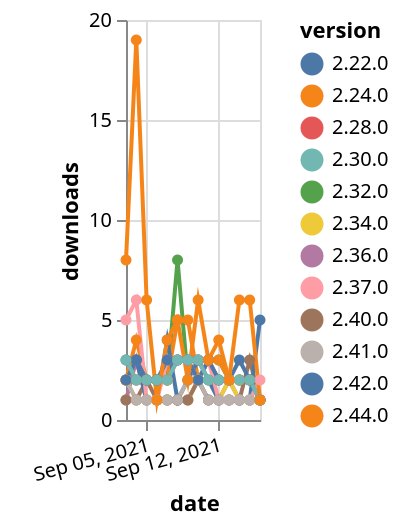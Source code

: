 {"$schema": "https://vega.github.io/schema/vega-lite/v5.json", "description": "A simple bar chart with embedded data.", "data": {"values": [{"date": "2021-09-03", "total": 387, "delta": 1, "version": "2.36.0"}, {"date": "2021-09-04", "total": 390, "delta": 3, "version": "2.36.0"}, {"date": "2021-09-05", "total": 391, "delta": 1, "version": "2.36.0"}, {"date": "2021-09-06", "total": 392, "delta": 1, "version": "2.36.0"}, {"date": "2021-09-07", "total": 393, "delta": 1, "version": "2.36.0"}, {"date": "2021-09-08", "total": 394, "delta": 1, "version": "2.36.0"}, {"date": "2021-09-09", "total": 395, "delta": 1, "version": "2.36.0"}, {"date": "2021-09-10", "total": 397, "delta": 2, "version": "2.36.0"}, {"date": "2021-09-11", "total": 398, "delta": 1, "version": "2.36.0"}, {"date": "2021-09-12", "total": 399, "delta": 1, "version": "2.36.0"}, {"date": "2021-09-13", "total": 401, "delta": 2, "version": "2.36.0"}, {"date": "2021-09-14", "total": 402, "delta": 1, "version": "2.36.0"}, {"date": "2021-09-15", "total": 403, "delta": 1, "version": "2.36.0"}, {"date": "2021-09-16", "total": 404, "delta": 1, "version": "2.36.0"}, {"date": "2021-09-03", "total": 2900, "delta": 2, "version": "2.32.0"}, {"date": "2021-09-04", "total": 2902, "delta": 2, "version": "2.32.0"}, {"date": "2021-09-05", "total": 2904, "delta": 2, "version": "2.32.0"}, {"date": "2021-09-06", "total": 2906, "delta": 2, "version": "2.32.0"}, {"date": "2021-09-07", "total": 2908, "delta": 2, "version": "2.32.0"}, {"date": "2021-09-08", "total": 2916, "delta": 8, "version": "2.32.0"}, {"date": "2021-09-09", "total": 2918, "delta": 2, "version": "2.32.0"}, {"date": "2021-09-10", "total": 2920, "delta": 2, "version": "2.32.0"}, {"date": "2021-09-11", "total": 2923, "delta": 3, "version": "2.32.0"}, {"date": "2021-09-12", "total": 2926, "delta": 3, "version": "2.32.0"}, {"date": "2021-09-13", "total": 2928, "delta": 2, "version": "2.32.0"}, {"date": "2021-09-14", "total": 2930, "delta": 2, "version": "2.32.0"}, {"date": "2021-09-15", "total": 2932, "delta": 2, "version": "2.32.0"}, {"date": "2021-09-16", "total": 2933, "delta": 1, "version": "2.32.0"}, {"date": "2021-09-03", "total": 2714, "delta": 2, "version": "2.28.0"}, {"date": "2021-09-04", "total": 2716, "delta": 2, "version": "2.28.0"}, {"date": "2021-09-05", "total": 2718, "delta": 2, "version": "2.28.0"}, {"date": "2021-09-06", "total": 2720, "delta": 2, "version": "2.28.0"}, {"date": "2021-09-07", "total": 2722, "delta": 2, "version": "2.28.0"}, {"date": "2021-09-08", "total": 2725, "delta": 3, "version": "2.28.0"}, {"date": "2021-09-09", "total": 2728, "delta": 3, "version": "2.28.0"}, {"date": "2021-09-10", "total": 2731, "delta": 3, "version": "2.28.0"}, {"date": "2021-09-11", "total": 2734, "delta": 3, "version": "2.28.0"}, {"date": "2021-09-12", "total": 2736, "delta": 2, "version": "2.28.0"}, {"date": "2021-09-13", "total": 2738, "delta": 2, "version": "2.28.0"}, {"date": "2021-09-14", "total": 2740, "delta": 2, "version": "2.28.0"}, {"date": "2021-09-15", "total": 2742, "delta": 2, "version": "2.28.0"}, {"date": "2021-09-16", "total": 2743, "delta": 1, "version": "2.28.0"}, {"date": "2021-09-03", "total": 797, "delta": 2, "version": "2.34.0"}, {"date": "2021-09-04", "total": 798, "delta": 1, "version": "2.34.0"}, {"date": "2021-09-05", "total": 799, "delta": 1, "version": "2.34.0"}, {"date": "2021-09-06", "total": 800, "delta": 1, "version": "2.34.0"}, {"date": "2021-09-07", "total": 801, "delta": 1, "version": "2.34.0"}, {"date": "2021-09-08", "total": 802, "delta": 1, "version": "2.34.0"}, {"date": "2021-09-09", "total": 803, "delta": 1, "version": "2.34.0"}, {"date": "2021-09-10", "total": 805, "delta": 2, "version": "2.34.0"}, {"date": "2021-09-11", "total": 807, "delta": 2, "version": "2.34.0"}, {"date": "2021-09-12", "total": 808, "delta": 1, "version": "2.34.0"}, {"date": "2021-09-13", "total": 810, "delta": 2, "version": "2.34.0"}, {"date": "2021-09-14", "total": 811, "delta": 1, "version": "2.34.0"}, {"date": "2021-09-15", "total": 812, "delta": 1, "version": "2.34.0"}, {"date": "2021-09-16", "total": 813, "delta": 1, "version": "2.34.0"}, {"date": "2021-09-03", "total": 311, "delta": 1, "version": "2.40.0"}, {"date": "2021-09-04", "total": 312, "delta": 1, "version": "2.40.0"}, {"date": "2021-09-05", "total": 314, "delta": 2, "version": "2.40.0"}, {"date": "2021-09-06", "total": 315, "delta": 1, "version": "2.40.0"}, {"date": "2021-09-07", "total": 316, "delta": 1, "version": "2.40.0"}, {"date": "2021-09-08", "total": 317, "delta": 1, "version": "2.40.0"}, {"date": "2021-09-09", "total": 318, "delta": 1, "version": "2.40.0"}, {"date": "2021-09-10", "total": 320, "delta": 2, "version": "2.40.0"}, {"date": "2021-09-11", "total": 321, "delta": 1, "version": "2.40.0"}, {"date": "2021-09-12", "total": 322, "delta": 1, "version": "2.40.0"}, {"date": "2021-09-13", "total": 323, "delta": 1, "version": "2.40.0"}, {"date": "2021-09-14", "total": 324, "delta": 1, "version": "2.40.0"}, {"date": "2021-09-15", "total": 327, "delta": 3, "version": "2.40.0"}, {"date": "2021-09-16", "total": 328, "delta": 1, "version": "2.40.0"}, {"date": "2021-09-03", "total": 4850, "delta": 2, "version": "2.24.0"}, {"date": "2021-09-04", "total": 4854, "delta": 4, "version": "2.24.0"}, {"date": "2021-09-05", "total": 4856, "delta": 2, "version": "2.24.0"}, {"date": "2021-09-06", "total": 4858, "delta": 2, "version": "2.24.0"}, {"date": "2021-09-07", "total": 4860, "delta": 2, "version": "2.24.0"}, {"date": "2021-09-08", "total": 4865, "delta": 5, "version": "2.24.0"}, {"date": "2021-09-09", "total": 4870, "delta": 5, "version": "2.24.0"}, {"date": "2021-09-10", "total": 4872, "delta": 2, "version": "2.24.0"}, {"date": "2021-09-11", "total": 4875, "delta": 3, "version": "2.24.0"}, {"date": "2021-09-12", "total": 4879, "delta": 4, "version": "2.24.0"}, {"date": "2021-09-13", "total": 4881, "delta": 2, "version": "2.24.0"}, {"date": "2021-09-14", "total": 4883, "delta": 2, "version": "2.24.0"}, {"date": "2021-09-15", "total": 4885, "delta": 2, "version": "2.24.0"}, {"date": "2021-09-16", "total": 4886, "delta": 1, "version": "2.24.0"}, {"date": "2021-09-03", "total": 570, "delta": 3, "version": "2.42.0"}, {"date": "2021-09-04", "total": 573, "delta": 3, "version": "2.42.0"}, {"date": "2021-09-05", "total": 574, "delta": 1, "version": "2.42.0"}, {"date": "2021-09-06", "total": 575, "delta": 1, "version": "2.42.0"}, {"date": "2021-09-07", "total": 579, "delta": 4, "version": "2.42.0"}, {"date": "2021-09-08", "total": 580, "delta": 1, "version": "2.42.0"}, {"date": "2021-09-09", "total": 582, "delta": 2, "version": "2.42.0"}, {"date": "2021-09-10", "total": 585, "delta": 3, "version": "2.42.0"}, {"date": "2021-09-11", "total": 587, "delta": 2, "version": "2.42.0"}, {"date": "2021-09-12", "total": 588, "delta": 1, "version": "2.42.0"}, {"date": "2021-09-13", "total": 589, "delta": 1, "version": "2.42.0"}, {"date": "2021-09-14", "total": 590, "delta": 1, "version": "2.42.0"}, {"date": "2021-09-15", "total": 591, "delta": 1, "version": "2.42.0"}, {"date": "2021-09-16", "total": 596, "delta": 5, "version": "2.42.0"}, {"date": "2021-09-03", "total": 877, "delta": 5, "version": "2.37.0"}, {"date": "2021-09-04", "total": 883, "delta": 6, "version": "2.37.0"}, {"date": "2021-09-05", "total": 884, "delta": 1, "version": "2.37.0"}, {"date": "2021-09-06", "total": 885, "delta": 1, "version": "2.37.0"}, {"date": "2021-09-07", "total": 888, "delta": 3, "version": "2.37.0"}, {"date": "2021-09-08", "total": 891, "delta": 3, "version": "2.37.0"}, {"date": "2021-09-09", "total": 894, "delta": 3, "version": "2.37.0"}, {"date": "2021-09-10", "total": 896, "delta": 2, "version": "2.37.0"}, {"date": "2021-09-11", "total": 899, "delta": 3, "version": "2.37.0"}, {"date": "2021-09-12", "total": 900, "delta": 1, "version": "2.37.0"}, {"date": "2021-09-13", "total": 901, "delta": 1, "version": "2.37.0"}, {"date": "2021-09-14", "total": 902, "delta": 1, "version": "2.37.0"}, {"date": "2021-09-15", "total": 903, "delta": 1, "version": "2.37.0"}, {"date": "2021-09-16", "total": 905, "delta": 2, "version": "2.37.0"}, {"date": "2021-09-03", "total": 320, "delta": 2, "version": "2.41.0"}, {"date": "2021-09-04", "total": 321, "delta": 1, "version": "2.41.0"}, {"date": "2021-09-05", "total": 322, "delta": 1, "version": "2.41.0"}, {"date": "2021-09-06", "total": 323, "delta": 1, "version": "2.41.0"}, {"date": "2021-09-07", "total": 324, "delta": 1, "version": "2.41.0"}, {"date": "2021-09-08", "total": 325, "delta": 1, "version": "2.41.0"}, {"date": "2021-09-09", "total": 327, "delta": 2, "version": "2.41.0"}, {"date": "2021-09-10", "total": 329, "delta": 2, "version": "2.41.0"}, {"date": "2021-09-11", "total": 330, "delta": 1, "version": "2.41.0"}, {"date": "2021-09-12", "total": 331, "delta": 1, "version": "2.41.0"}, {"date": "2021-09-13", "total": 332, "delta": 1, "version": "2.41.0"}, {"date": "2021-09-14", "total": 333, "delta": 1, "version": "2.41.0"}, {"date": "2021-09-15", "total": 334, "delta": 1, "version": "2.41.0"}, {"date": "2021-09-16", "total": 335, "delta": 1, "version": "2.41.0"}, {"date": "2021-09-03", "total": 5131, "delta": 2, "version": "2.22.0"}, {"date": "2021-09-04", "total": 5134, "delta": 3, "version": "2.22.0"}, {"date": "2021-09-05", "total": 5136, "delta": 2, "version": "2.22.0"}, {"date": "2021-09-06", "total": 5138, "delta": 2, "version": "2.22.0"}, {"date": "2021-09-07", "total": 5141, "delta": 3, "version": "2.22.0"}, {"date": "2021-09-08", "total": 5144, "delta": 3, "version": "2.22.0"}, {"date": "2021-09-09", "total": 5147, "delta": 3, "version": "2.22.0"}, {"date": "2021-09-10", "total": 5149, "delta": 2, "version": "2.22.0"}, {"date": "2021-09-11", "total": 5152, "delta": 3, "version": "2.22.0"}, {"date": "2021-09-12", "total": 5154, "delta": 2, "version": "2.22.0"}, {"date": "2021-09-13", "total": 5156, "delta": 2, "version": "2.22.0"}, {"date": "2021-09-14", "total": 5159, "delta": 3, "version": "2.22.0"}, {"date": "2021-09-15", "total": 5161, "delta": 2, "version": "2.22.0"}, {"date": "2021-09-16", "total": 5162, "delta": 1, "version": "2.22.0"}, {"date": "2021-09-03", "total": 3438, "delta": 3, "version": "2.30.0"}, {"date": "2021-09-04", "total": 3440, "delta": 2, "version": "2.30.0"}, {"date": "2021-09-05", "total": 3442, "delta": 2, "version": "2.30.0"}, {"date": "2021-09-06", "total": 3444, "delta": 2, "version": "2.30.0"}, {"date": "2021-09-07", "total": 3446, "delta": 2, "version": "2.30.0"}, {"date": "2021-09-08", "total": 3449, "delta": 3, "version": "2.30.0"}, {"date": "2021-09-09", "total": 3452, "delta": 3, "version": "2.30.0"}, {"date": "2021-09-10", "total": 3455, "delta": 3, "version": "2.30.0"}, {"date": "2021-09-11", "total": 3457, "delta": 2, "version": "2.30.0"}, {"date": "2021-09-12", "total": 3459, "delta": 2, "version": "2.30.0"}, {"date": "2021-09-13", "total": 3461, "delta": 2, "version": "2.30.0"}, {"date": "2021-09-14", "total": 3463, "delta": 2, "version": "2.30.0"}, {"date": "2021-09-15", "total": 3465, "delta": 2, "version": "2.30.0"}, {"date": "2021-09-16", "total": 3466, "delta": 1, "version": "2.30.0"}, {"date": "2021-09-03", "total": 272, "delta": 8, "version": "2.44.0"}, {"date": "2021-09-04", "total": 291, "delta": 19, "version": "2.44.0"}, {"date": "2021-09-05", "total": 297, "delta": 6, "version": "2.44.0"}, {"date": "2021-09-06", "total": 298, "delta": 1, "version": "2.44.0"}, {"date": "2021-09-07", "total": 302, "delta": 4, "version": "2.44.0"}, {"date": "2021-09-08", "total": 307, "delta": 5, "version": "2.44.0"}, {"date": "2021-09-09", "total": 309, "delta": 2, "version": "2.44.0"}, {"date": "2021-09-10", "total": 315, "delta": 6, "version": "2.44.0"}, {"date": "2021-09-11", "total": 318, "delta": 3, "version": "2.44.0"}, {"date": "2021-09-12", "total": 321, "delta": 3, "version": "2.44.0"}, {"date": "2021-09-13", "total": 323, "delta": 2, "version": "2.44.0"}, {"date": "2021-09-14", "total": 329, "delta": 6, "version": "2.44.0"}, {"date": "2021-09-15", "total": 335, "delta": 6, "version": "2.44.0"}, {"date": "2021-09-16", "total": 336, "delta": 1, "version": "2.44.0"}]}, "width": "container", "mark": {"type": "line", "point": {"filled": true}}, "encoding": {"x": {"field": "date", "type": "temporal", "timeUnit": "yearmonthdate", "title": "date", "axis": {"labelAngle": -15}}, "y": {"field": "delta", "type": "quantitative", "title": "downloads"}, "color": {"field": "version", "type": "nominal"}, "tooltip": {"field": "delta"}}}